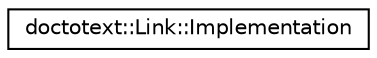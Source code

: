 digraph "类继承关系图"
{
  edge [fontname="Helvetica",fontsize="10",labelfontname="Helvetica",labelfontsize="10"];
  node [fontname="Helvetica",fontsize="10",shape=record];
  rankdir="LR";
  Node0 [label="doctotext::Link::Implementation",height=0.2,width=0.4,color="black", fillcolor="white", style="filled",URL="$struct_link_1_1_implementation.html"];
}
